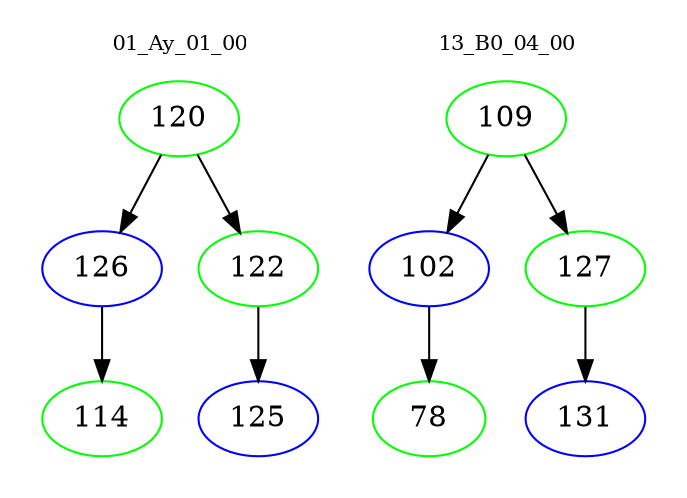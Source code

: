 digraph{
subgraph cluster_0 {
color = white
label = "01_Ay_01_00";
fontsize=10;
T0_120 [label="120", color="green"]
T0_120 -> T0_126 [color="black"]
T0_126 [label="126", color="blue"]
T0_126 -> T0_114 [color="black"]
T0_114 [label="114", color="green"]
T0_120 -> T0_122 [color="black"]
T0_122 [label="122", color="green"]
T0_122 -> T0_125 [color="black"]
T0_125 [label="125", color="blue"]
}
subgraph cluster_1 {
color = white
label = "13_B0_04_00";
fontsize=10;
T1_109 [label="109", color="green"]
T1_109 -> T1_102 [color="black"]
T1_102 [label="102", color="blue"]
T1_102 -> T1_78 [color="black"]
T1_78 [label="78", color="green"]
T1_109 -> T1_127 [color="black"]
T1_127 [label="127", color="green"]
T1_127 -> T1_131 [color="black"]
T1_131 [label="131", color="blue"]
}
}
